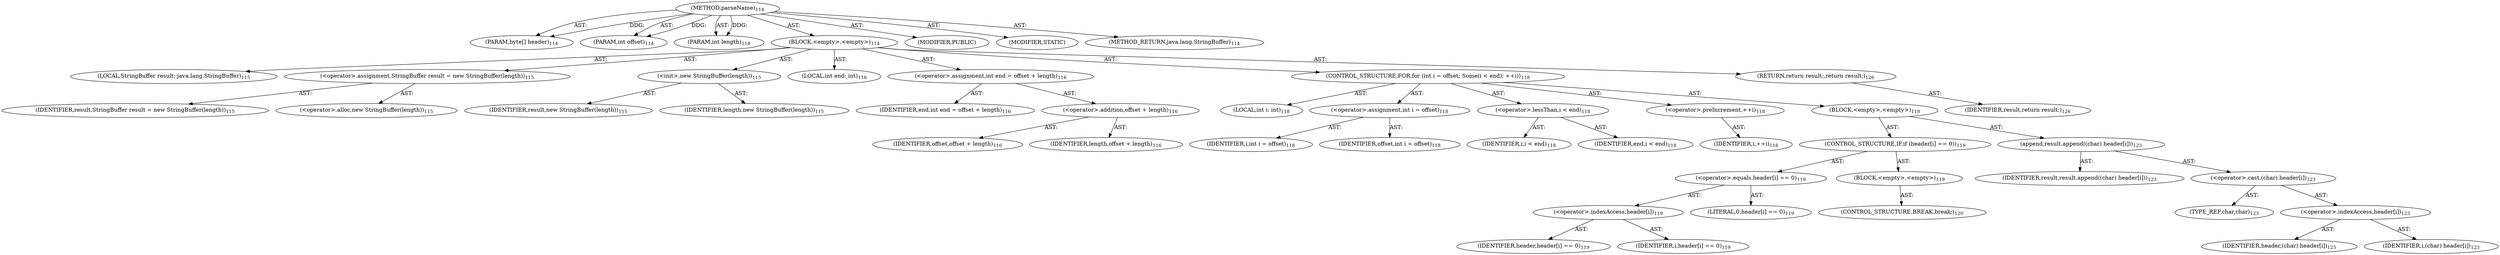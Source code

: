 digraph "parseName" {  
"111669149697" [label = <(METHOD,parseName)<SUB>114</SUB>> ]
"115964116995" [label = <(PARAM,byte[] header)<SUB>114</SUB>> ]
"115964116996" [label = <(PARAM,int offset)<SUB>114</SUB>> ]
"115964116997" [label = <(PARAM,int length)<SUB>114</SUB>> ]
"25769803782" [label = <(BLOCK,&lt;empty&gt;,&lt;empty&gt;)<SUB>114</SUB>> ]
"94489280516" [label = <(LOCAL,StringBuffer result: java.lang.StringBuffer)<SUB>115</SUB>> ]
"30064771096" [label = <(&lt;operator&gt;.assignment,StringBuffer result = new StringBuffer(length))<SUB>115</SUB>> ]
"68719476761" [label = <(IDENTIFIER,result,StringBuffer result = new StringBuffer(length))<SUB>115</SUB>> ]
"30064771097" [label = <(&lt;operator&gt;.alloc,new StringBuffer(length))<SUB>115</SUB>> ]
"30064771098" [label = <(&lt;init&gt;,new StringBuffer(length))<SUB>115</SUB>> ]
"68719476762" [label = <(IDENTIFIER,result,new StringBuffer(length))<SUB>115</SUB>> ]
"68719476763" [label = <(IDENTIFIER,length,new StringBuffer(length))<SUB>115</SUB>> ]
"94489280517" [label = <(LOCAL,int end: int)<SUB>116</SUB>> ]
"30064771099" [label = <(&lt;operator&gt;.assignment,int end = offset + length)<SUB>116</SUB>> ]
"68719476764" [label = <(IDENTIFIER,end,int end = offset + length)<SUB>116</SUB>> ]
"30064771100" [label = <(&lt;operator&gt;.addition,offset + length)<SUB>116</SUB>> ]
"68719476765" [label = <(IDENTIFIER,offset,offset + length)<SUB>116</SUB>> ]
"68719476766" [label = <(IDENTIFIER,length,offset + length)<SUB>116</SUB>> ]
"47244640264" [label = <(CONTROL_STRUCTURE,FOR,for (int i = offset; Some(i &lt; end); ++i))<SUB>118</SUB>> ]
"94489280518" [label = <(LOCAL,int i: int)<SUB>118</SUB>> ]
"30064771101" [label = <(&lt;operator&gt;.assignment,int i = offset)<SUB>118</SUB>> ]
"68719476767" [label = <(IDENTIFIER,i,int i = offset)<SUB>118</SUB>> ]
"68719476768" [label = <(IDENTIFIER,offset,int i = offset)<SUB>118</SUB>> ]
"30064771102" [label = <(&lt;operator&gt;.lessThan,i &lt; end)<SUB>118</SUB>> ]
"68719476769" [label = <(IDENTIFIER,i,i &lt; end)<SUB>118</SUB>> ]
"68719476770" [label = <(IDENTIFIER,end,i &lt; end)<SUB>118</SUB>> ]
"30064771103" [label = <(&lt;operator&gt;.preIncrement,++i)<SUB>118</SUB>> ]
"68719476771" [label = <(IDENTIFIER,i,++i)<SUB>118</SUB>> ]
"25769803783" [label = <(BLOCK,&lt;empty&gt;,&lt;empty&gt;)<SUB>118</SUB>> ]
"47244640265" [label = <(CONTROL_STRUCTURE,IF,if (header[i] == 0))<SUB>119</SUB>> ]
"30064771104" [label = <(&lt;operator&gt;.equals,header[i] == 0)<SUB>119</SUB>> ]
"30064771105" [label = <(&lt;operator&gt;.indexAccess,header[i])<SUB>119</SUB>> ]
"68719476772" [label = <(IDENTIFIER,header,header[i] == 0)<SUB>119</SUB>> ]
"68719476773" [label = <(IDENTIFIER,i,header[i] == 0)<SUB>119</SUB>> ]
"90194313225" [label = <(LITERAL,0,header[i] == 0)<SUB>119</SUB>> ]
"25769803784" [label = <(BLOCK,&lt;empty&gt;,&lt;empty&gt;)<SUB>119</SUB>> ]
"47244640266" [label = <(CONTROL_STRUCTURE,BREAK,break;)<SUB>120</SUB>> ]
"30064771106" [label = <(append,result.append((char) header[i]))<SUB>123</SUB>> ]
"68719476774" [label = <(IDENTIFIER,result,result.append((char) header[i]))<SUB>123</SUB>> ]
"30064771107" [label = <(&lt;operator&gt;.cast,(char) header[i])<SUB>123</SUB>> ]
"180388626434" [label = <(TYPE_REF,char,char)<SUB>123</SUB>> ]
"30064771108" [label = <(&lt;operator&gt;.indexAccess,header[i])<SUB>123</SUB>> ]
"68719476775" [label = <(IDENTIFIER,header,(char) header[i])<SUB>123</SUB>> ]
"68719476776" [label = <(IDENTIFIER,i,(char) header[i])<SUB>123</SUB>> ]
"146028888065" [label = <(RETURN,return result;,return result;)<SUB>126</SUB>> ]
"68719476777" [label = <(IDENTIFIER,result,return result;)<SUB>126</SUB>> ]
"133143986178" [label = <(MODIFIER,PUBLIC)> ]
"133143986179" [label = <(MODIFIER,STATIC)> ]
"128849018881" [label = <(METHOD_RETURN,java.lang.StringBuffer)<SUB>114</SUB>> ]
  "111669149697" -> "115964116995"  [ label = "AST: "] 
  "111669149697" -> "115964116996"  [ label = "AST: "] 
  "111669149697" -> "115964116997"  [ label = "AST: "] 
  "111669149697" -> "25769803782"  [ label = "AST: "] 
  "111669149697" -> "133143986178"  [ label = "AST: "] 
  "111669149697" -> "133143986179"  [ label = "AST: "] 
  "111669149697" -> "128849018881"  [ label = "AST: "] 
  "25769803782" -> "94489280516"  [ label = "AST: "] 
  "25769803782" -> "30064771096"  [ label = "AST: "] 
  "25769803782" -> "30064771098"  [ label = "AST: "] 
  "25769803782" -> "94489280517"  [ label = "AST: "] 
  "25769803782" -> "30064771099"  [ label = "AST: "] 
  "25769803782" -> "47244640264"  [ label = "AST: "] 
  "25769803782" -> "146028888065"  [ label = "AST: "] 
  "30064771096" -> "68719476761"  [ label = "AST: "] 
  "30064771096" -> "30064771097"  [ label = "AST: "] 
  "30064771098" -> "68719476762"  [ label = "AST: "] 
  "30064771098" -> "68719476763"  [ label = "AST: "] 
  "30064771099" -> "68719476764"  [ label = "AST: "] 
  "30064771099" -> "30064771100"  [ label = "AST: "] 
  "30064771100" -> "68719476765"  [ label = "AST: "] 
  "30064771100" -> "68719476766"  [ label = "AST: "] 
  "47244640264" -> "94489280518"  [ label = "AST: "] 
  "47244640264" -> "30064771101"  [ label = "AST: "] 
  "47244640264" -> "30064771102"  [ label = "AST: "] 
  "47244640264" -> "30064771103"  [ label = "AST: "] 
  "47244640264" -> "25769803783"  [ label = "AST: "] 
  "30064771101" -> "68719476767"  [ label = "AST: "] 
  "30064771101" -> "68719476768"  [ label = "AST: "] 
  "30064771102" -> "68719476769"  [ label = "AST: "] 
  "30064771102" -> "68719476770"  [ label = "AST: "] 
  "30064771103" -> "68719476771"  [ label = "AST: "] 
  "25769803783" -> "47244640265"  [ label = "AST: "] 
  "25769803783" -> "30064771106"  [ label = "AST: "] 
  "47244640265" -> "30064771104"  [ label = "AST: "] 
  "47244640265" -> "25769803784"  [ label = "AST: "] 
  "30064771104" -> "30064771105"  [ label = "AST: "] 
  "30064771104" -> "90194313225"  [ label = "AST: "] 
  "30064771105" -> "68719476772"  [ label = "AST: "] 
  "30064771105" -> "68719476773"  [ label = "AST: "] 
  "25769803784" -> "47244640266"  [ label = "AST: "] 
  "30064771106" -> "68719476774"  [ label = "AST: "] 
  "30064771106" -> "30064771107"  [ label = "AST: "] 
  "30064771107" -> "180388626434"  [ label = "AST: "] 
  "30064771107" -> "30064771108"  [ label = "AST: "] 
  "30064771108" -> "68719476775"  [ label = "AST: "] 
  "30064771108" -> "68719476776"  [ label = "AST: "] 
  "146028888065" -> "68719476777"  [ label = "AST: "] 
  "111669149697" -> "115964116995"  [ label = "DDG: "] 
  "111669149697" -> "115964116996"  [ label = "DDG: "] 
  "111669149697" -> "115964116997"  [ label = "DDG: "] 
}
